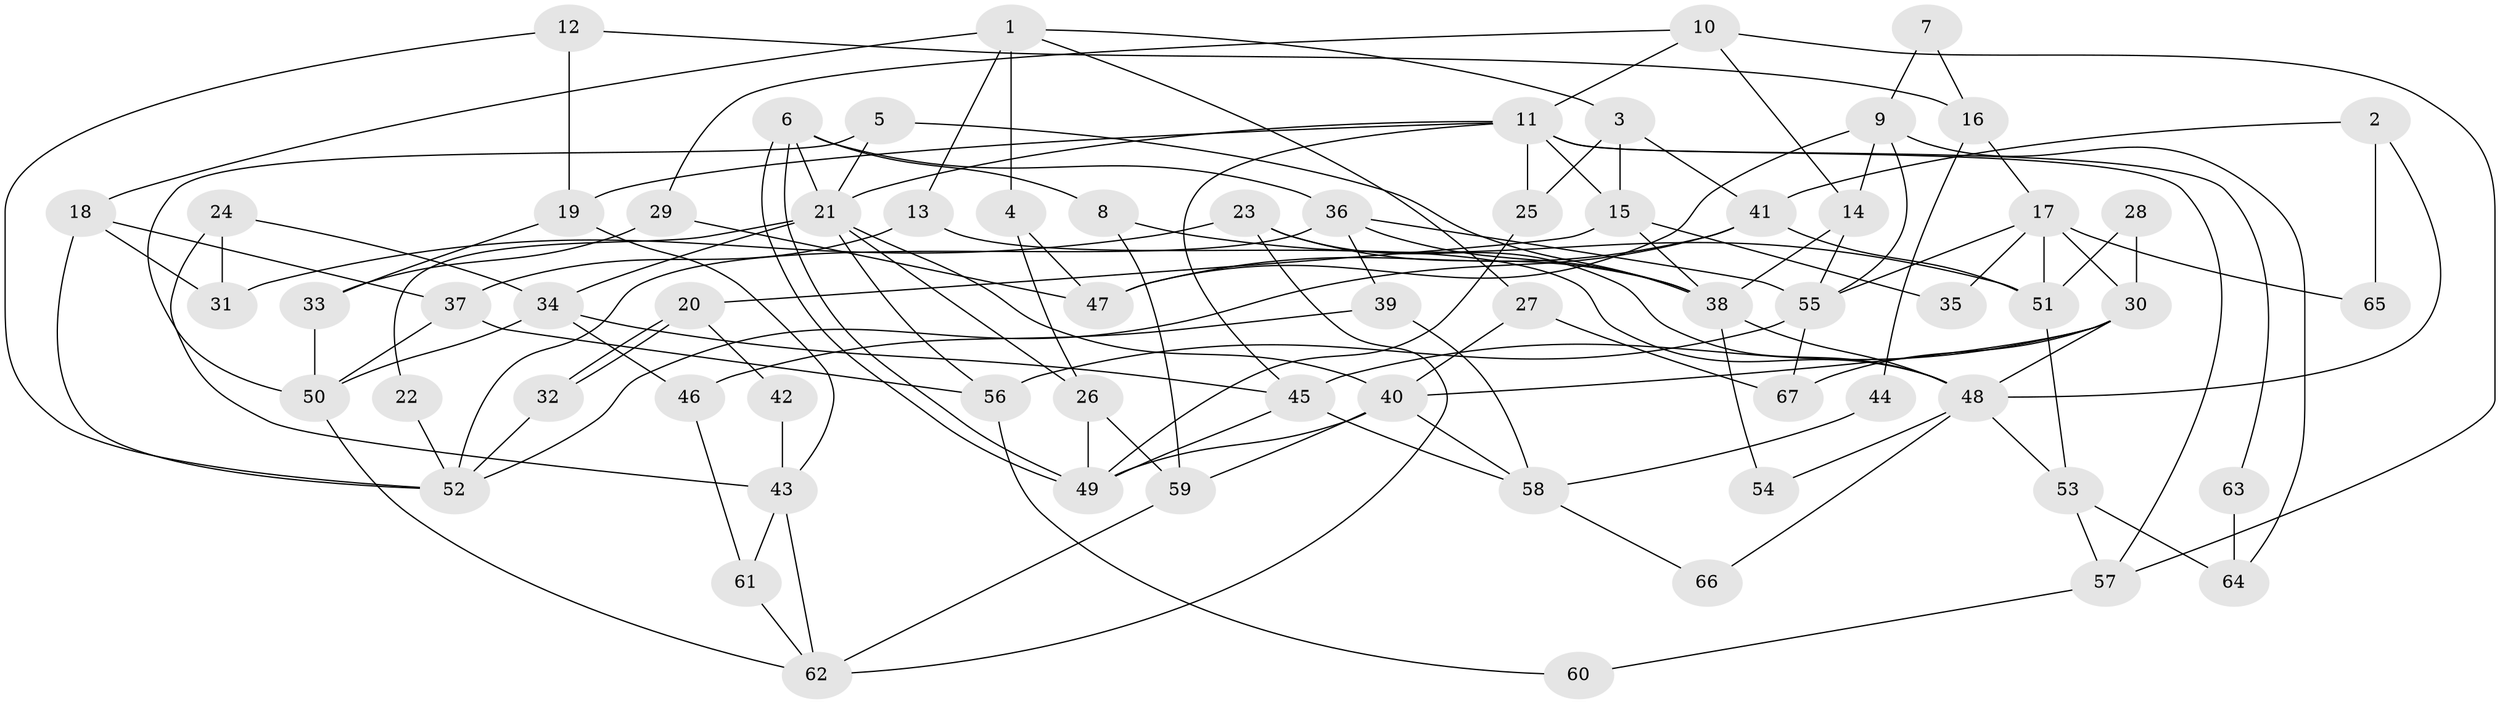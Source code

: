 // Generated by graph-tools (version 1.1) at 2025/36/03/09/25 02:36:15]
// undirected, 67 vertices, 134 edges
graph export_dot {
graph [start="1"]
  node [color=gray90,style=filled];
  1;
  2;
  3;
  4;
  5;
  6;
  7;
  8;
  9;
  10;
  11;
  12;
  13;
  14;
  15;
  16;
  17;
  18;
  19;
  20;
  21;
  22;
  23;
  24;
  25;
  26;
  27;
  28;
  29;
  30;
  31;
  32;
  33;
  34;
  35;
  36;
  37;
  38;
  39;
  40;
  41;
  42;
  43;
  44;
  45;
  46;
  47;
  48;
  49;
  50;
  51;
  52;
  53;
  54;
  55;
  56;
  57;
  58;
  59;
  60;
  61;
  62;
  63;
  64;
  65;
  66;
  67;
  1 -- 13;
  1 -- 27;
  1 -- 3;
  1 -- 4;
  1 -- 18;
  2 -- 48;
  2 -- 41;
  2 -- 65;
  3 -- 15;
  3 -- 25;
  3 -- 41;
  4 -- 26;
  4 -- 47;
  5 -- 38;
  5 -- 50;
  5 -- 21;
  6 -- 49;
  6 -- 49;
  6 -- 21;
  6 -- 8;
  6 -- 36;
  7 -- 16;
  7 -- 9;
  8 -- 51;
  8 -- 59;
  9 -- 55;
  9 -- 14;
  9 -- 47;
  9 -- 64;
  10 -- 14;
  10 -- 11;
  10 -- 29;
  10 -- 57;
  11 -- 45;
  11 -- 21;
  11 -- 15;
  11 -- 19;
  11 -- 25;
  11 -- 57;
  11 -- 63;
  12 -- 52;
  12 -- 19;
  12 -- 16;
  13 -- 48;
  13 -- 37;
  14 -- 55;
  14 -- 38;
  15 -- 38;
  15 -- 20;
  15 -- 35;
  16 -- 17;
  16 -- 44;
  17 -- 30;
  17 -- 51;
  17 -- 35;
  17 -- 55;
  17 -- 65;
  18 -- 52;
  18 -- 31;
  18 -- 37;
  19 -- 33;
  19 -- 43;
  20 -- 32;
  20 -- 32;
  20 -- 42;
  21 -- 40;
  21 -- 22;
  21 -- 26;
  21 -- 34;
  21 -- 56;
  22 -- 52;
  23 -- 48;
  23 -- 31;
  23 -- 38;
  23 -- 62;
  24 -- 34;
  24 -- 43;
  24 -- 31;
  25 -- 49;
  26 -- 49;
  26 -- 59;
  27 -- 40;
  27 -- 67;
  28 -- 30;
  28 -- 51;
  29 -- 47;
  29 -- 33;
  30 -- 45;
  30 -- 40;
  30 -- 48;
  30 -- 67;
  32 -- 52;
  33 -- 50;
  34 -- 46;
  34 -- 45;
  34 -- 50;
  36 -- 55;
  36 -- 38;
  36 -- 39;
  36 -- 52;
  37 -- 50;
  37 -- 56;
  38 -- 48;
  38 -- 54;
  39 -- 58;
  39 -- 46;
  40 -- 59;
  40 -- 49;
  40 -- 58;
  41 -- 47;
  41 -- 51;
  41 -- 52;
  42 -- 43;
  43 -- 62;
  43 -- 61;
  44 -- 58;
  45 -- 49;
  45 -- 58;
  46 -- 61;
  48 -- 53;
  48 -- 54;
  48 -- 66;
  50 -- 62;
  51 -- 53;
  53 -- 57;
  53 -- 64;
  55 -- 56;
  55 -- 67;
  56 -- 60;
  57 -- 60;
  58 -- 66;
  59 -- 62;
  61 -- 62;
  63 -- 64;
}
